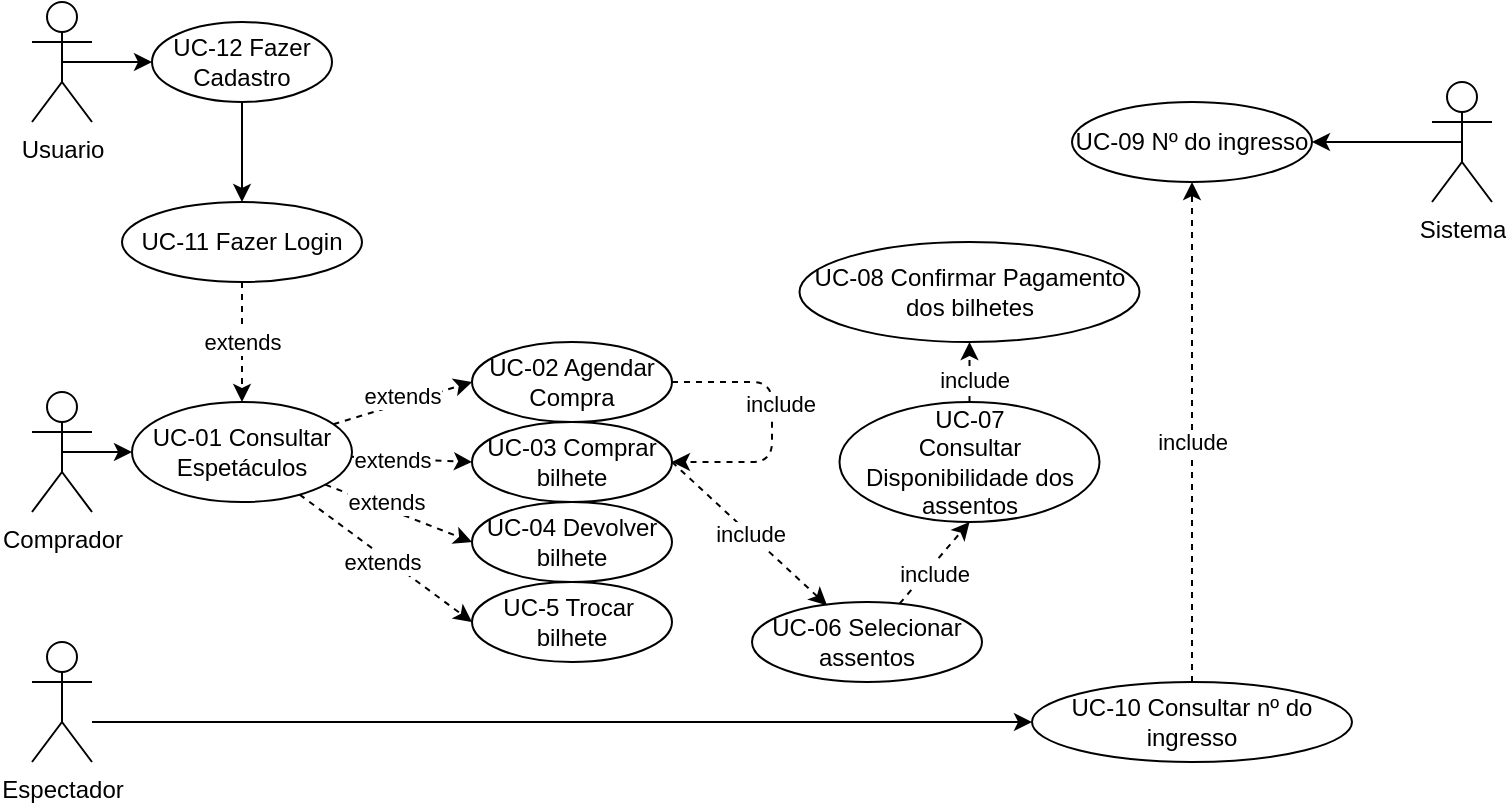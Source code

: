<mxfile version="15.2.7" type="device"><diagram id="AsuEGLDrzS9f7lgp7ghy" name="Page-1"><mxGraphModel dx="1185" dy="685" grid="1" gridSize="10" guides="1" tooltips="1" connect="1" arrows="1" fold="1" page="1" pageScale="1" pageWidth="827" pageHeight="1169" math="0" shadow="0"><root><mxCell id="0"/><mxCell id="1" parent="0"/><mxCell id="toa2WGwT4FeXp0XHdrh8-7" style="edgeStyle=orthogonalEdgeStyle;rounded=0;orthogonalLoop=1;jettySize=auto;html=1;exitX=0.5;exitY=0.5;exitDx=0;exitDy=0;exitPerimeter=0;entryX=0;entryY=0.5;entryDx=0;entryDy=0;" parent="1" source="cGc0BOFs8YVtISKk8wBs-3" target="toa2WGwT4FeXp0XHdrh8-1" edge="1"><mxGeometry relative="1" as="geometry"/></mxCell><mxCell id="cGc0BOFs8YVtISKk8wBs-3" value="Usuario" style="shape=umlActor;verticalLabelPosition=bottom;verticalAlign=top;html=1;outlineConnect=0;" parent="1" vertex="1"><mxGeometry x="40" y="30" width="30" height="60" as="geometry"/></mxCell><mxCell id="toa2WGwT4FeXp0XHdrh8-8" style="edgeStyle=orthogonalEdgeStyle;rounded=0;orthogonalLoop=1;jettySize=auto;html=1;exitX=0.5;exitY=1;exitDx=0;exitDy=0;entryX=0.5;entryY=0;entryDx=0;entryDy=0;" parent="1" source="toa2WGwT4FeXp0XHdrh8-1" target="toa2WGwT4FeXp0XHdrh8-2" edge="1"><mxGeometry relative="1" as="geometry"/></mxCell><mxCell id="toa2WGwT4FeXp0XHdrh8-1" value="UC-12 Fazer Cadastro" style="ellipse;whiteSpace=wrap;html=1;" parent="1" vertex="1"><mxGeometry x="100" y="40" width="90" height="40" as="geometry"/></mxCell><mxCell id="toa2WGwT4FeXp0XHdrh8-2" value="UC-11 Fazer Login" style="ellipse;whiteSpace=wrap;html=1;" parent="1" vertex="1"><mxGeometry x="85" y="130" width="120" height="40" as="geometry"/></mxCell><mxCell id="8lqBXUVLKD8YDmwRkJwV-2" style="edgeStyle=orthogonalEdgeStyle;rounded=0;orthogonalLoop=1;jettySize=auto;html=1;exitX=0.5;exitY=0.5;exitDx=0;exitDy=0;exitPerimeter=0;entryX=0;entryY=0.5;entryDx=0;entryDy=0;" parent="1" source="toa2WGwT4FeXp0XHdrh8-9" target="toa2WGwT4FeXp0XHdrh8-17" edge="1"><mxGeometry relative="1" as="geometry"/></mxCell><mxCell id="toa2WGwT4FeXp0XHdrh8-9" value="Comprador" style="shape=umlActor;verticalLabelPosition=bottom;verticalAlign=top;html=1;outlineConnect=0;" parent="1" vertex="1"><mxGeometry x="40" y="225" width="30" height="60" as="geometry"/></mxCell><mxCell id="toa2WGwT4FeXp0XHdrh8-13" value="UC-02 Agendar Compra" style="ellipse;whiteSpace=wrap;html=1;" parent="1" vertex="1"><mxGeometry x="260" y="200" width="100" height="40" as="geometry"/></mxCell><mxCell id="toa2WGwT4FeXp0XHdrh8-16" value="UC-03 Comprar bilhete" style="ellipse;whiteSpace=wrap;html=1;" parent="1" vertex="1"><mxGeometry x="260" y="240" width="100" height="40" as="geometry"/></mxCell><mxCell id="toa2WGwT4FeXp0XHdrh8-17" value="UC-01 Consultar Espetáculos" style="ellipse;whiteSpace=wrap;html=1;" parent="1" vertex="1"><mxGeometry x="90" y="230" width="110" height="50" as="geometry"/></mxCell><mxCell id="toa2WGwT4FeXp0XHdrh8-22" value="UC-08 Confirmar Pagamento dos bilhetes" style="ellipse;whiteSpace=wrap;html=1;" parent="1" vertex="1"><mxGeometry x="423.75" y="150" width="170" height="50" as="geometry"/></mxCell><mxCell id="toa2WGwT4FeXp0XHdrh8-27" value="UC-04 Devolver bilhete" style="ellipse;whiteSpace=wrap;html=1;" parent="1" vertex="1"><mxGeometry x="260" y="280" width="100" height="40" as="geometry"/></mxCell><mxCell id="toa2WGwT4FeXp0XHdrh8-28" value="UC-5 Trocar&amp;nbsp; bilhete" style="ellipse;whiteSpace=wrap;html=1;" parent="1" vertex="1"><mxGeometry x="260" y="320" width="100" height="40" as="geometry"/></mxCell><mxCell id="toa2WGwT4FeXp0XHdrh8-50" style="edgeStyle=orthogonalEdgeStyle;rounded=0;orthogonalLoop=1;jettySize=auto;html=1;exitX=0.5;exitY=0.5;exitDx=0;exitDy=0;exitPerimeter=0;entryX=1;entryY=0.5;entryDx=0;entryDy=0;" parent="1" source="toa2WGwT4FeXp0XHdrh8-46" target="toa2WGwT4FeXp0XHdrh8-49" edge="1"><mxGeometry relative="1" as="geometry"/></mxCell><mxCell id="toa2WGwT4FeXp0XHdrh8-46" value="Sistema" style="shape=umlActor;verticalLabelPosition=bottom;verticalAlign=top;html=1;outlineConnect=0;" parent="1" vertex="1"><mxGeometry x="740" y="70" width="30" height="60" as="geometry"/></mxCell><mxCell id="toa2WGwT4FeXp0XHdrh8-49" value="UC-09 Nº do ingresso" style="ellipse;whiteSpace=wrap;html=1;" parent="1" vertex="1"><mxGeometry x="560" y="80" width="120" height="40" as="geometry"/></mxCell><mxCell id="toa2WGwT4FeXp0XHdrh8-61" value="UC-06 Selecionar assentos" style="ellipse;whiteSpace=wrap;html=1;" parent="1" vertex="1"><mxGeometry x="400" y="330" width="115" height="40" as="geometry"/></mxCell><mxCell id="toa2WGwT4FeXp0XHdrh8-64" value="UC-07 &lt;br&gt;Consultar Disponibilidade dos assentos" style="ellipse;whiteSpace=wrap;html=1;" parent="1" vertex="1"><mxGeometry x="443.75" y="230" width="130" height="60" as="geometry"/></mxCell><mxCell id="toa2WGwT4FeXp0XHdrh8-85" value="" style="edgeStyle=orthogonalEdgeStyle;rounded=0;orthogonalLoop=1;jettySize=auto;html=1;" parent="1" source="toa2WGwT4FeXp0XHdrh8-83" target="toa2WGwT4FeXp0XHdrh8-84" edge="1"><mxGeometry relative="1" as="geometry"><Array as="points"><mxPoint x="90" y="390"/><mxPoint x="90" y="390"/></Array></mxGeometry></mxCell><mxCell id="toa2WGwT4FeXp0XHdrh8-83" value="Espectador" style="shape=umlActor;verticalLabelPosition=bottom;verticalAlign=top;html=1;outlineConnect=0;" parent="1" vertex="1"><mxGeometry x="40" y="350" width="30" height="60" as="geometry"/></mxCell><mxCell id="toa2WGwT4FeXp0XHdrh8-84" value="UC-10 Consultar nº do ingresso" style="ellipse;whiteSpace=wrap;html=1;" parent="1" vertex="1"><mxGeometry x="540" y="370" width="160" height="40" as="geometry"/></mxCell><mxCell id="x2IlkmNJid8EetyFxpzW-1" value="" style="endArrow=classic;html=1;dashed=1;entryX=0;entryY=0.5;entryDx=0;entryDy=0;" parent="1" source="toa2WGwT4FeXp0XHdrh8-17" target="toa2WGwT4FeXp0XHdrh8-13" edge="1"><mxGeometry relative="1" as="geometry"><mxPoint x="200" y="260" as="sourcePoint"/><mxPoint x="300" y="260" as="targetPoint"/></mxGeometry></mxCell><mxCell id="x2IlkmNJid8EetyFxpzW-2" value="extends" style="edgeLabel;resizable=0;html=1;align=center;verticalAlign=middle;" parent="x2IlkmNJid8EetyFxpzW-1" connectable="0" vertex="1"><mxGeometry relative="1" as="geometry"><mxPoint y="-4" as="offset"/></mxGeometry></mxCell><mxCell id="x2IlkmNJid8EetyFxpzW-3" value="" style="endArrow=classic;html=1;dashed=1;entryX=0;entryY=0.5;entryDx=0;entryDy=0;" parent="1" source="toa2WGwT4FeXp0XHdrh8-17" target="toa2WGwT4FeXp0XHdrh8-16" edge="1"><mxGeometry relative="1" as="geometry"><mxPoint x="200" y="260" as="sourcePoint"/><mxPoint x="300" y="260" as="targetPoint"/></mxGeometry></mxCell><mxCell id="x2IlkmNJid8EetyFxpzW-4" value="extends" style="edgeLabel;resizable=0;html=1;align=center;verticalAlign=middle;" parent="x2IlkmNJid8EetyFxpzW-3" connectable="0" vertex="1"><mxGeometry relative="1" as="geometry"><mxPoint x="-10" as="offset"/></mxGeometry></mxCell><mxCell id="x2IlkmNJid8EetyFxpzW-5" value="" style="endArrow=classic;html=1;dashed=1;entryX=0;entryY=0.5;entryDx=0;entryDy=0;" parent="1" source="toa2WGwT4FeXp0XHdrh8-17" target="toa2WGwT4FeXp0XHdrh8-27" edge="1"><mxGeometry relative="1" as="geometry"><mxPoint x="200" y="260" as="sourcePoint"/><mxPoint x="300" y="260" as="targetPoint"/></mxGeometry></mxCell><mxCell id="x2IlkmNJid8EetyFxpzW-6" value="extends" style="edgeLabel;resizable=0;html=1;align=center;verticalAlign=middle;" parent="x2IlkmNJid8EetyFxpzW-5" connectable="0" vertex="1"><mxGeometry relative="1" as="geometry"><mxPoint x="-7" y="-6" as="offset"/></mxGeometry></mxCell><mxCell id="x2IlkmNJid8EetyFxpzW-7" value="" style="endArrow=classic;html=1;dashed=1;entryX=0;entryY=0.5;entryDx=0;entryDy=0;" parent="1" source="toa2WGwT4FeXp0XHdrh8-17" target="toa2WGwT4FeXp0XHdrh8-28" edge="1"><mxGeometry relative="1" as="geometry"><mxPoint x="200" y="260" as="sourcePoint"/><mxPoint x="300" y="260" as="targetPoint"/></mxGeometry></mxCell><mxCell id="x2IlkmNJid8EetyFxpzW-8" value="extends" style="edgeLabel;resizable=0;html=1;align=center;verticalAlign=middle;" parent="x2IlkmNJid8EetyFxpzW-7" connectable="0" vertex="1"><mxGeometry relative="1" as="geometry"><mxPoint x="-2" y="2" as="offset"/></mxGeometry></mxCell><mxCell id="x2IlkmNJid8EetyFxpzW-9" value="" style="endArrow=classic;html=1;dashed=1;entryX=0.5;entryY=1;entryDx=0;entryDy=0;entryPerimeter=0;" parent="1" source="toa2WGwT4FeXp0XHdrh8-84" target="toa2WGwT4FeXp0XHdrh8-49" edge="1"><mxGeometry relative="1" as="geometry"><mxPoint x="640" y="270" as="sourcePoint"/><mxPoint x="640" y="270" as="targetPoint"/></mxGeometry></mxCell><mxCell id="x2IlkmNJid8EetyFxpzW-10" value="include" style="edgeLabel;resizable=0;html=1;align=center;verticalAlign=middle;" parent="x2IlkmNJid8EetyFxpzW-9" connectable="0" vertex="1"><mxGeometry relative="1" as="geometry"><mxPoint y="5" as="offset"/></mxGeometry></mxCell><mxCell id="x2IlkmNJid8EetyFxpzW-13" value="" style="endArrow=classic;html=1;dashed=1;entryX=0.5;entryY=0;entryDx=0;entryDy=0;" parent="1" source="toa2WGwT4FeXp0XHdrh8-2" target="toa2WGwT4FeXp0XHdrh8-17" edge="1"><mxGeometry relative="1" as="geometry"><mxPoint x="320" y="80" as="sourcePoint"/><mxPoint x="310" y="120" as="targetPoint"/></mxGeometry></mxCell><mxCell id="x2IlkmNJid8EetyFxpzW-14" value="extends" style="edgeLabel;resizable=0;html=1;align=center;verticalAlign=middle;" parent="x2IlkmNJid8EetyFxpzW-13" connectable="0" vertex="1"><mxGeometry relative="1" as="geometry"><mxPoint as="offset"/></mxGeometry></mxCell><mxCell id="x2IlkmNJid8EetyFxpzW-17" value="" style="endArrow=classic;html=1;dashed=1;entryX=1;entryY=0.5;entryDx=0;entryDy=0;" parent="1" source="toa2WGwT4FeXp0XHdrh8-13" target="toa2WGwT4FeXp0XHdrh8-16" edge="1"><mxGeometry relative="1" as="geometry"><mxPoint x="360" y="220" as="sourcePoint"/><mxPoint x="410" y="260" as="targetPoint"/><Array as="points"><mxPoint x="410" y="220"/><mxPoint x="410" y="260"/></Array></mxGeometry></mxCell><mxCell id="x2IlkmNJid8EetyFxpzW-18" value="include" style="edgeLabel;resizable=0;html=1;align=center;verticalAlign=middle;rotation=0;" parent="x2IlkmNJid8EetyFxpzW-17" connectable="0" vertex="1"><mxGeometry relative="1" as="geometry"><mxPoint x="4" y="-9" as="offset"/></mxGeometry></mxCell><mxCell id="x2IlkmNJid8EetyFxpzW-19" value="" style="endArrow=classic;html=1;dashed=1;exitX=1;exitY=0.5;exitDx=0;exitDy=0;entryX=0.326;entryY=0.042;entryDx=0;entryDy=0;entryPerimeter=0;" parent="1" source="toa2WGwT4FeXp0XHdrh8-16" edge="1" target="toa2WGwT4FeXp0XHdrh8-61"><mxGeometry relative="1" as="geometry"><mxPoint x="360" y="260" as="sourcePoint"/><mxPoint x="420" y="340" as="targetPoint"/></mxGeometry></mxCell><mxCell id="x2IlkmNJid8EetyFxpzW-20" value="include" style="edgeLabel;resizable=0;html=1;align=center;verticalAlign=middle;" parent="x2IlkmNJid8EetyFxpzW-19" connectable="0" vertex="1"><mxGeometry relative="1" as="geometry"><mxPoint as="offset"/></mxGeometry></mxCell><mxCell id="x2IlkmNJid8EetyFxpzW-22" value="" style="endArrow=classic;html=1;dashed=1;entryX=0.5;entryY=1;entryDx=0;entryDy=0;" parent="1" source="toa2WGwT4FeXp0XHdrh8-61" target="toa2WGwT4FeXp0XHdrh8-64" edge="1"><mxGeometry relative="1" as="geometry"><mxPoint x="515" y="340" as="sourcePoint"/><mxPoint x="615" y="340" as="targetPoint"/></mxGeometry></mxCell><mxCell id="x2IlkmNJid8EetyFxpzW-23" value="include" style="edgeLabel;resizable=0;html=1;align=center;verticalAlign=middle;" parent="x2IlkmNJid8EetyFxpzW-22" connectable="0" vertex="1"><mxGeometry relative="1" as="geometry"><mxPoint x="-1" y="5" as="offset"/></mxGeometry></mxCell><mxCell id="x2IlkmNJid8EetyFxpzW-26" value="" style="endArrow=classic;html=1;dashed=1;entryX=0.5;entryY=1;entryDx=0;entryDy=0;" parent="1" source="toa2WGwT4FeXp0XHdrh8-64" target="toa2WGwT4FeXp0XHdrh8-22" edge="1"><mxGeometry relative="1" as="geometry"><mxPoint x="560" y="140" as="sourcePoint"/><mxPoint x="560" y="140" as="targetPoint"/></mxGeometry></mxCell><mxCell id="x2IlkmNJid8EetyFxpzW-27" value="include" style="edgeLabel;resizable=0;html=1;align=center;verticalAlign=middle;" parent="x2IlkmNJid8EetyFxpzW-26" connectable="0" vertex="1"><mxGeometry relative="1" as="geometry"><mxPoint x="2" y="4" as="offset"/></mxGeometry></mxCell></root></mxGraphModel></diagram></mxfile>